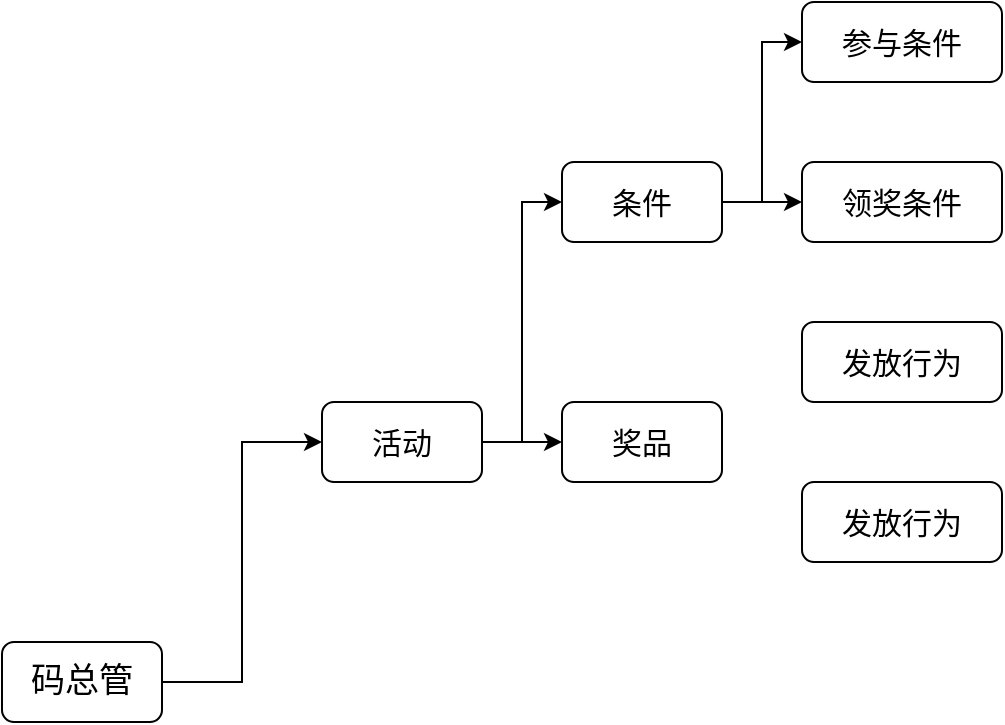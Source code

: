 <mxfile version="12.4.9" type="github">
  <diagram name="Page-1" id="42789a77-a242-8287-6e28-9cd8cfd52e62">
    <mxGraphModel dx="792" dy="566" grid="1" gridSize="10" guides="1" tooltips="1" connect="1" arrows="1" fold="1" page="0" pageScale="1" pageWidth="4681" pageHeight="3300" background="#ffffff" math="0" shadow="0">
      <root>
        <mxCell id="0"/>
        <mxCell id="1" parent="0"/>
        <mxCell id="5E89_UcfFXjDsdZbnOyf-6" style="edgeStyle=orthogonalEdgeStyle;rounded=0;orthogonalLoop=1;jettySize=auto;html=1;exitX=1;exitY=0.5;exitDx=0;exitDy=0;entryX=0;entryY=0.5;entryDx=0;entryDy=0;fontSize=17;" edge="1" parent="1" source="5E89_UcfFXjDsdZbnOyf-1" target="5E89_UcfFXjDsdZbnOyf-2">
          <mxGeometry relative="1" as="geometry"/>
        </mxCell>
        <mxCell id="5E89_UcfFXjDsdZbnOyf-1" value="码总管" style="rounded=1;whiteSpace=wrap;html=1;fontSize=17;" vertex="1" parent="1">
          <mxGeometry x="240" y="320" width="80" height="40" as="geometry"/>
        </mxCell>
        <mxCell id="5E89_UcfFXjDsdZbnOyf-12" style="edgeStyle=orthogonalEdgeStyle;rounded=0;orthogonalLoop=1;jettySize=auto;html=1;exitX=1;exitY=0.5;exitDx=0;exitDy=0;entryX=0;entryY=0.5;entryDx=0;entryDy=0;fontSize=17;" edge="1" parent="1" source="5E89_UcfFXjDsdZbnOyf-2" target="5E89_UcfFXjDsdZbnOyf-8">
          <mxGeometry relative="1" as="geometry"/>
        </mxCell>
        <mxCell id="5E89_UcfFXjDsdZbnOyf-13" style="edgeStyle=orthogonalEdgeStyle;rounded=0;orthogonalLoop=1;jettySize=auto;html=1;exitX=1;exitY=0.5;exitDx=0;exitDy=0;entryX=0;entryY=0.5;entryDx=0;entryDy=0;fontSize=17;" edge="1" parent="1" source="5E89_UcfFXjDsdZbnOyf-2" target="5E89_UcfFXjDsdZbnOyf-7">
          <mxGeometry relative="1" as="geometry"/>
        </mxCell>
        <mxCell id="5E89_UcfFXjDsdZbnOyf-2" value="活动" style="rounded=1;whiteSpace=wrap;html=1;fontSize=15;" vertex="1" parent="1">
          <mxGeometry x="400" y="200" width="80" height="40" as="geometry"/>
        </mxCell>
        <mxCell id="5E89_UcfFXjDsdZbnOyf-14" style="edgeStyle=orthogonalEdgeStyle;rounded=0;orthogonalLoop=1;jettySize=auto;html=1;exitX=1;exitY=0.5;exitDx=0;exitDy=0;entryX=0;entryY=0.5;entryDx=0;entryDy=0;fontSize=17;" edge="1" parent="1" source="5E89_UcfFXjDsdZbnOyf-7" target="5E89_UcfFXjDsdZbnOyf-10">
          <mxGeometry relative="1" as="geometry"/>
        </mxCell>
        <mxCell id="5E89_UcfFXjDsdZbnOyf-15" style="edgeStyle=orthogonalEdgeStyle;rounded=0;orthogonalLoop=1;jettySize=auto;html=1;exitX=1;exitY=0.5;exitDx=0;exitDy=0;entryX=0;entryY=0.5;entryDx=0;entryDy=0;fontSize=17;" edge="1" parent="1" source="5E89_UcfFXjDsdZbnOyf-7" target="5E89_UcfFXjDsdZbnOyf-11">
          <mxGeometry relative="1" as="geometry"/>
        </mxCell>
        <mxCell id="5E89_UcfFXjDsdZbnOyf-7" value="条件" style="rounded=1;whiteSpace=wrap;html=1;fontSize=15;" vertex="1" parent="1">
          <mxGeometry x="520" y="80" width="80" height="40" as="geometry"/>
        </mxCell>
        <mxCell id="5E89_UcfFXjDsdZbnOyf-8" value="奖品" style="rounded=1;whiteSpace=wrap;html=1;fontSize=15;" vertex="1" parent="1">
          <mxGeometry x="520" y="200" width="80" height="40" as="geometry"/>
        </mxCell>
        <mxCell id="5E89_UcfFXjDsdZbnOyf-10" value="参与条件" style="rounded=1;whiteSpace=wrap;html=1;fontSize=15;" vertex="1" parent="1">
          <mxGeometry x="640" width="100" height="40" as="geometry"/>
        </mxCell>
        <mxCell id="5E89_UcfFXjDsdZbnOyf-11" value="领奖条件" style="rounded=1;whiteSpace=wrap;html=1;fontSize=15;" vertex="1" parent="1">
          <mxGeometry x="640" y="80" width="100" height="40" as="geometry"/>
        </mxCell>
        <mxCell id="5E89_UcfFXjDsdZbnOyf-16" value="发放行为" style="rounded=1;whiteSpace=wrap;html=1;fontSize=15;" vertex="1" parent="1">
          <mxGeometry x="640" y="160" width="100" height="40" as="geometry"/>
        </mxCell>
        <mxCell id="5E89_UcfFXjDsdZbnOyf-17" value="发放行为" style="rounded=1;whiteSpace=wrap;html=1;fontSize=15;" vertex="1" parent="1">
          <mxGeometry x="640" y="240" width="100" height="40" as="geometry"/>
        </mxCell>
      </root>
    </mxGraphModel>
  </diagram>
</mxfile>
